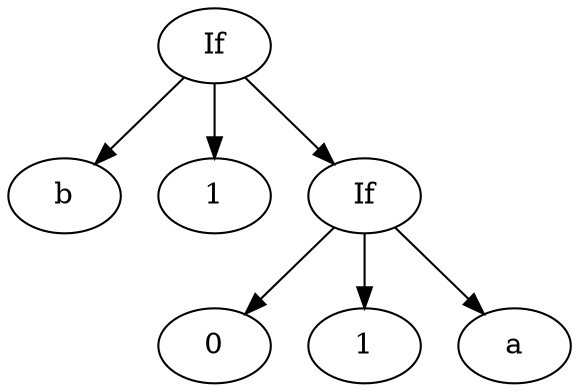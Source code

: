 
// Eval 5
digraph G {
    n0 [label="If"];
    n0 -> n1;
    n1 [label="b"];
    n0 -> n2;
    n2 [label="1"];
    n0 -> n3;
    n3 [label="If"];
    n3 -> n4;
    n4 [label="0"];
    n3 -> n5;
    n5 [label="1"];
    n3 -> n6;
    n6 [label="a"];
}
